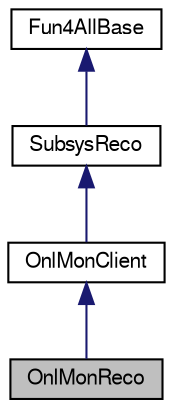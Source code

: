 digraph "OnlMonReco"
{
  bgcolor="transparent";
  edge [fontname="FreeSans",fontsize="10",labelfontname="FreeSans",labelfontsize="10"];
  node [fontname="FreeSans",fontsize="10",shape=record];
  Node1 [label="OnlMonReco",height=0.2,width=0.4,color="black", fillcolor="grey75", style="filled" fontcolor="black"];
  Node2 -> Node1 [dir="back",color="midnightblue",fontsize="10",style="solid",fontname="FreeSans"];
  Node2 [label="OnlMonClient",height=0.2,width=0.4,color="black",URL="$d9/d62/classOnlMonClient.html",tooltip="Base class for the OnlMon subsystem module. "];
  Node3 -> Node2 [dir="back",color="midnightblue",fontsize="10",style="solid",fontname="FreeSans"];
  Node3 [label="SubsysReco",height=0.2,width=0.4,color="black",URL="$d0/d32/classSubsysReco.html"];
  Node4 -> Node3 [dir="back",color="midnightblue",fontsize="10",style="solid",fontname="FreeSans"];
  Node4 [label="Fun4AllBase",height=0.2,width=0.4,color="black",URL="$d5/dec/classFun4AllBase.html"];
}
